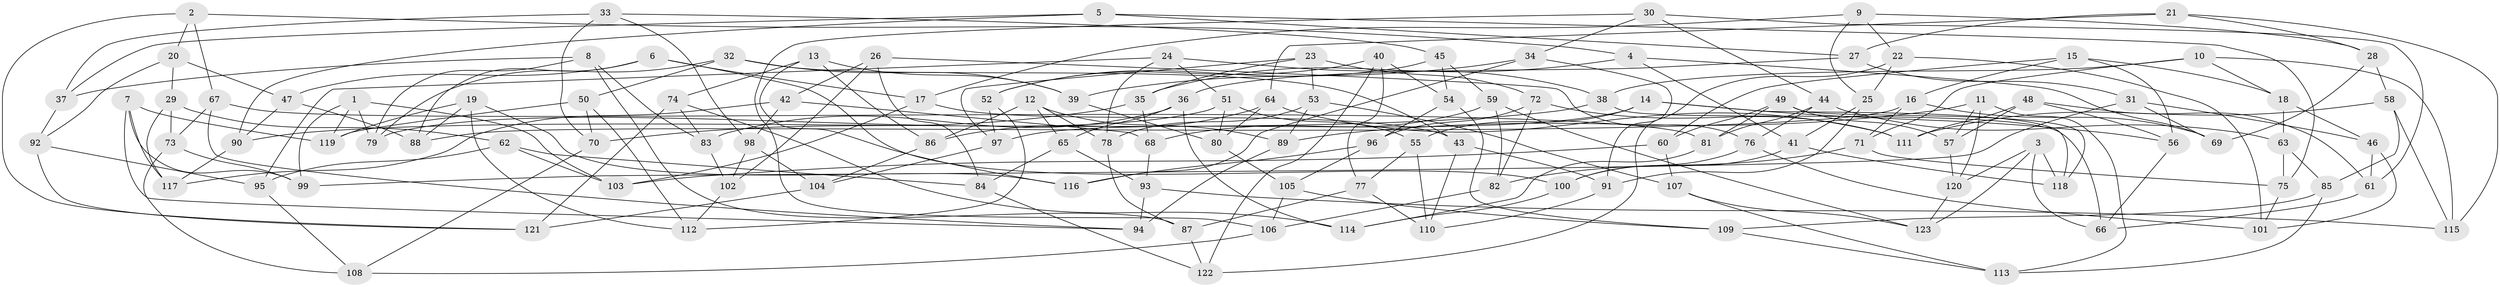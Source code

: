 // coarse degree distribution, {4: 0.16, 6: 0.3, 5: 0.2, 8: 0.22, 7: 0.08, 9: 0.02, 3: 0.02}
// Generated by graph-tools (version 1.1) at 2025/38/03/04/25 23:38:05]
// undirected, 123 vertices, 246 edges
graph export_dot {
  node [color=gray90,style=filled];
  1;
  2;
  3;
  4;
  5;
  6;
  7;
  8;
  9;
  10;
  11;
  12;
  13;
  14;
  15;
  16;
  17;
  18;
  19;
  20;
  21;
  22;
  23;
  24;
  25;
  26;
  27;
  28;
  29;
  30;
  31;
  32;
  33;
  34;
  35;
  36;
  37;
  38;
  39;
  40;
  41;
  42;
  43;
  44;
  45;
  46;
  47;
  48;
  49;
  50;
  51;
  52;
  53;
  54;
  55;
  56;
  57;
  58;
  59;
  60;
  61;
  62;
  63;
  64;
  65;
  66;
  67;
  68;
  69;
  70;
  71;
  72;
  73;
  74;
  75;
  76;
  77;
  78;
  79;
  80;
  81;
  82;
  83;
  84;
  85;
  86;
  87;
  88;
  89;
  90;
  91;
  92;
  93;
  94;
  95;
  96;
  97;
  98;
  99;
  100;
  101;
  102;
  103;
  104;
  105;
  106;
  107;
  108;
  109;
  110;
  111;
  112;
  113;
  114;
  115;
  116;
  117;
  118;
  119;
  120;
  121;
  122;
  123;
  1 -- 99;
  1 -- 119;
  1 -- 103;
  1 -- 79;
  2 -- 121;
  2 -- 67;
  2 -- 4;
  2 -- 20;
  3 -- 120;
  3 -- 118;
  3 -- 66;
  3 -- 123;
  4 -- 35;
  4 -- 69;
  4 -- 41;
  5 -- 75;
  5 -- 27;
  5 -- 90;
  5 -- 37;
  6 -- 47;
  6 -- 100;
  6 -- 88;
  6 -- 17;
  7 -- 117;
  7 -- 94;
  7 -- 99;
  7 -- 119;
  8 -- 87;
  8 -- 37;
  8 -- 79;
  8 -- 83;
  9 -- 17;
  9 -- 28;
  9 -- 22;
  9 -- 25;
  10 -- 38;
  10 -- 71;
  10 -- 115;
  10 -- 18;
  11 -- 120;
  11 -- 57;
  11 -- 89;
  11 -- 113;
  12 -- 86;
  12 -- 65;
  12 -- 89;
  12 -- 78;
  13 -- 116;
  13 -- 74;
  13 -- 86;
  13 -- 39;
  14 -- 97;
  14 -- 56;
  14 -- 118;
  14 -- 55;
  15 -- 60;
  15 -- 16;
  15 -- 18;
  15 -- 56;
  16 -- 88;
  16 -- 71;
  16 -- 69;
  17 -- 43;
  17 -- 103;
  18 -- 46;
  18 -- 63;
  19 -- 88;
  19 -- 119;
  19 -- 112;
  19 -- 116;
  20 -- 47;
  20 -- 29;
  20 -- 92;
  21 -- 115;
  21 -- 28;
  21 -- 27;
  21 -- 64;
  22 -- 25;
  22 -- 122;
  22 -- 101;
  23 -- 97;
  23 -- 35;
  23 -- 72;
  23 -- 53;
  24 -- 78;
  24 -- 38;
  24 -- 51;
  24 -- 95;
  25 -- 41;
  25 -- 91;
  26 -- 76;
  26 -- 84;
  26 -- 42;
  26 -- 102;
  27 -- 36;
  27 -- 31;
  28 -- 58;
  28 -- 69;
  29 -- 117;
  29 -- 73;
  29 -- 62;
  30 -- 44;
  30 -- 34;
  30 -- 61;
  30 -- 106;
  31 -- 69;
  31 -- 46;
  31 -- 99;
  32 -- 39;
  32 -- 79;
  32 -- 50;
  32 -- 43;
  33 -- 70;
  33 -- 45;
  33 -- 98;
  33 -- 37;
  34 -- 39;
  34 -- 91;
  34 -- 116;
  35 -- 70;
  35 -- 68;
  36 -- 114;
  36 -- 83;
  36 -- 65;
  37 -- 92;
  38 -- 90;
  38 -- 66;
  39 -- 80;
  40 -- 77;
  40 -- 52;
  40 -- 54;
  40 -- 122;
  41 -- 118;
  41 -- 100;
  42 -- 117;
  42 -- 98;
  42 -- 68;
  43 -- 91;
  43 -- 110;
  44 -- 63;
  44 -- 76;
  44 -- 81;
  45 -- 54;
  45 -- 52;
  45 -- 59;
  46 -- 101;
  46 -- 61;
  47 -- 88;
  47 -- 90;
  48 -- 57;
  48 -- 56;
  48 -- 111;
  48 -- 61;
  49 -- 81;
  49 -- 60;
  49 -- 57;
  49 -- 118;
  50 -- 70;
  50 -- 112;
  50 -- 119;
  51 -- 55;
  51 -- 79;
  51 -- 80;
  52 -- 112;
  52 -- 97;
  53 -- 78;
  53 -- 107;
  53 -- 89;
  54 -- 109;
  54 -- 96;
  55 -- 77;
  55 -- 110;
  56 -- 66;
  57 -- 120;
  58 -- 115;
  58 -- 85;
  58 -- 111;
  59 -- 68;
  59 -- 82;
  59 -- 123;
  60 -- 107;
  60 -- 103;
  61 -- 66;
  62 -- 95;
  62 -- 84;
  62 -- 103;
  63 -- 85;
  63 -- 75;
  64 -- 111;
  64 -- 86;
  64 -- 80;
  65 -- 93;
  65 -- 84;
  67 -- 73;
  67 -- 94;
  67 -- 81;
  68 -- 93;
  70 -- 108;
  71 -- 82;
  71 -- 75;
  72 -- 111;
  72 -- 82;
  72 -- 96;
  73 -- 108;
  73 -- 99;
  74 -- 121;
  74 -- 83;
  74 -- 114;
  75 -- 101;
  76 -- 100;
  76 -- 101;
  77 -- 87;
  77 -- 110;
  78 -- 87;
  80 -- 105;
  81 -- 114;
  82 -- 106;
  83 -- 102;
  84 -- 122;
  85 -- 109;
  85 -- 113;
  86 -- 104;
  87 -- 122;
  89 -- 94;
  90 -- 117;
  91 -- 110;
  92 -- 121;
  92 -- 95;
  93 -- 115;
  93 -- 94;
  95 -- 108;
  96 -- 116;
  96 -- 105;
  97 -- 104;
  98 -- 102;
  98 -- 104;
  100 -- 114;
  102 -- 112;
  104 -- 121;
  105 -- 106;
  105 -- 109;
  106 -- 108;
  107 -- 113;
  107 -- 123;
  109 -- 113;
  120 -- 123;
}
